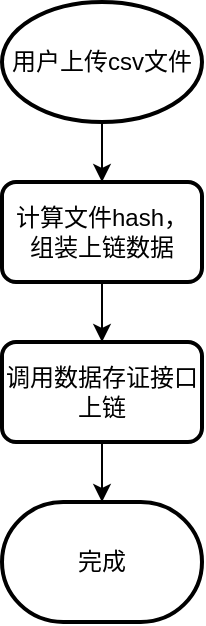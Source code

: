 <mxfile version="24.5.5" type="github" pages="2">
  <diagram name="第 1 页" id="XVFi17vBp5Y42zeDhlXB">
    <mxGraphModel dx="596" dy="336" grid="1" gridSize="10" guides="1" tooltips="1" connect="1" arrows="1" fold="1" page="1" pageScale="1" pageWidth="827" pageHeight="1169" math="0" shadow="0">
      <root>
        <mxCell id="0" />
        <mxCell id="1" parent="0" />
        <mxCell id="EDzq5u1I3e7pyLrrv-iS-10" style="edgeStyle=orthogonalEdgeStyle;rounded=0;orthogonalLoop=1;jettySize=auto;html=1;exitX=0.5;exitY=1;exitDx=0;exitDy=0;exitPerimeter=0;" edge="1" parent="1" source="EDzq5u1I3e7pyLrrv-iS-1" target="EDzq5u1I3e7pyLrrv-iS-2">
          <mxGeometry relative="1" as="geometry" />
        </mxCell>
        <mxCell id="EDzq5u1I3e7pyLrrv-iS-1" value="用户上传csv文件" style="strokeWidth=2;html=1;shape=mxgraph.flowchart.start_1;whiteSpace=wrap;" vertex="1" parent="1">
          <mxGeometry x="210" y="140" width="100" height="60" as="geometry" />
        </mxCell>
        <mxCell id="EDzq5u1I3e7pyLrrv-iS-11" style="edgeStyle=orthogonalEdgeStyle;rounded=0;orthogonalLoop=1;jettySize=auto;html=1;exitX=0.5;exitY=1;exitDx=0;exitDy=0;" edge="1" parent="1" source="EDzq5u1I3e7pyLrrv-iS-2" target="EDzq5u1I3e7pyLrrv-iS-4">
          <mxGeometry relative="1" as="geometry" />
        </mxCell>
        <mxCell id="EDzq5u1I3e7pyLrrv-iS-2" value="计算文件hash，组装上链数据" style="rounded=1;whiteSpace=wrap;html=1;absoluteArcSize=1;arcSize=14;strokeWidth=2;" vertex="1" parent="1">
          <mxGeometry x="210" y="230" width="100" height="50" as="geometry" />
        </mxCell>
        <mxCell id="EDzq5u1I3e7pyLrrv-iS-14" style="edgeStyle=orthogonalEdgeStyle;rounded=0;orthogonalLoop=1;jettySize=auto;html=1;exitX=0.5;exitY=1;exitDx=0;exitDy=0;" edge="1" parent="1" source="EDzq5u1I3e7pyLrrv-iS-4" target="EDzq5u1I3e7pyLrrv-iS-13">
          <mxGeometry relative="1" as="geometry" />
        </mxCell>
        <mxCell id="EDzq5u1I3e7pyLrrv-iS-4" value="调用数据存证接口上链" style="rounded=1;whiteSpace=wrap;html=1;absoluteArcSize=1;arcSize=14;strokeWidth=2;" vertex="1" parent="1">
          <mxGeometry x="210" y="310" width="100" height="50" as="geometry" />
        </mxCell>
        <mxCell id="EDzq5u1I3e7pyLrrv-iS-13" value="完成" style="strokeWidth=2;html=1;shape=mxgraph.flowchart.terminator;whiteSpace=wrap;" vertex="1" parent="1">
          <mxGeometry x="210" y="390" width="100" height="60" as="geometry" />
        </mxCell>
      </root>
    </mxGraphModel>
  </diagram>
  <diagram id="XQcjrRY4BTn0tDCiadOz" name="第 2 页">
    <mxGraphModel dx="867" dy="488" grid="1" gridSize="10" guides="1" tooltips="1" connect="1" arrows="1" fold="1" page="1" pageScale="1" pageWidth="827" pageHeight="1169" math="0" shadow="0">
      <root>
        <mxCell id="0" />
        <mxCell id="1" parent="0" />
        <mxCell id="dEY_yh_FPpw1pflBIQTM-5" style="edgeStyle=orthogonalEdgeStyle;rounded=0;orthogonalLoop=1;jettySize=auto;html=1;exitX=0.5;exitY=1;exitDx=0;exitDy=0;exitPerimeter=0;" edge="1" parent="1" source="dEY_yh_FPpw1pflBIQTM-1" target="dEY_yh_FPpw1pflBIQTM-2">
          <mxGeometry relative="1" as="geometry" />
        </mxCell>
        <mxCell id="dEY_yh_FPpw1pflBIQTM-1" value="输入文件哈希" style="strokeWidth=2;html=1;shape=mxgraph.flowchart.start_1;whiteSpace=wrap;" vertex="1" parent="1">
          <mxGeometry x="210" y="140" width="100" height="60" as="geometry" />
        </mxCell>
        <mxCell id="dEY_yh_FPpw1pflBIQTM-6" style="edgeStyle=orthogonalEdgeStyle;rounded=0;orthogonalLoop=1;jettySize=auto;html=1;exitX=0.5;exitY=1;exitDx=0;exitDy=0;entryX=0.5;entryY=0;entryDx=0;entryDy=0;" edge="1" parent="1" source="dEY_yh_FPpw1pflBIQTM-2" target="dEY_yh_FPpw1pflBIQTM-3">
          <mxGeometry relative="1" as="geometry" />
        </mxCell>
        <mxCell id="dEY_yh_FPpw1pflBIQTM-2" value="根据哈希，查询数据库，得到此哈希上链的业务ID" style="rounded=1;whiteSpace=wrap;html=1;absoluteArcSize=1;arcSize=14;strokeWidth=2;" vertex="1" parent="1">
          <mxGeometry x="210" y="230" width="100" height="50" as="geometry" />
        </mxCell>
        <mxCell id="dEY_yh_FPpw1pflBIQTM-7" style="edgeStyle=orthogonalEdgeStyle;rounded=0;orthogonalLoop=1;jettySize=auto;html=1;exitX=0.5;exitY=1;exitDx=0;exitDy=0;" edge="1" parent="1" source="dEY_yh_FPpw1pflBIQTM-3" target="dEY_yh_FPpw1pflBIQTM-4">
          <mxGeometry relative="1" as="geometry" />
        </mxCell>
        <mxCell id="dEY_yh_FPpw1pflBIQTM-3" value="调用取证接口，从链上获取存证内容" style="rounded=1;whiteSpace=wrap;html=1;absoluteArcSize=1;arcSize=14;strokeWidth=2;" vertex="1" parent="1">
          <mxGeometry x="210" y="310" width="100" height="50" as="geometry" />
        </mxCell>
        <mxCell id="dEY_yh_FPpw1pflBIQTM-4" value="返回存在内容" style="strokeWidth=2;html=1;shape=mxgraph.flowchart.terminator;whiteSpace=wrap;" vertex="1" parent="1">
          <mxGeometry x="210" y="390" width="100" height="60" as="geometry" />
        </mxCell>
      </root>
    </mxGraphModel>
  </diagram>
</mxfile>
